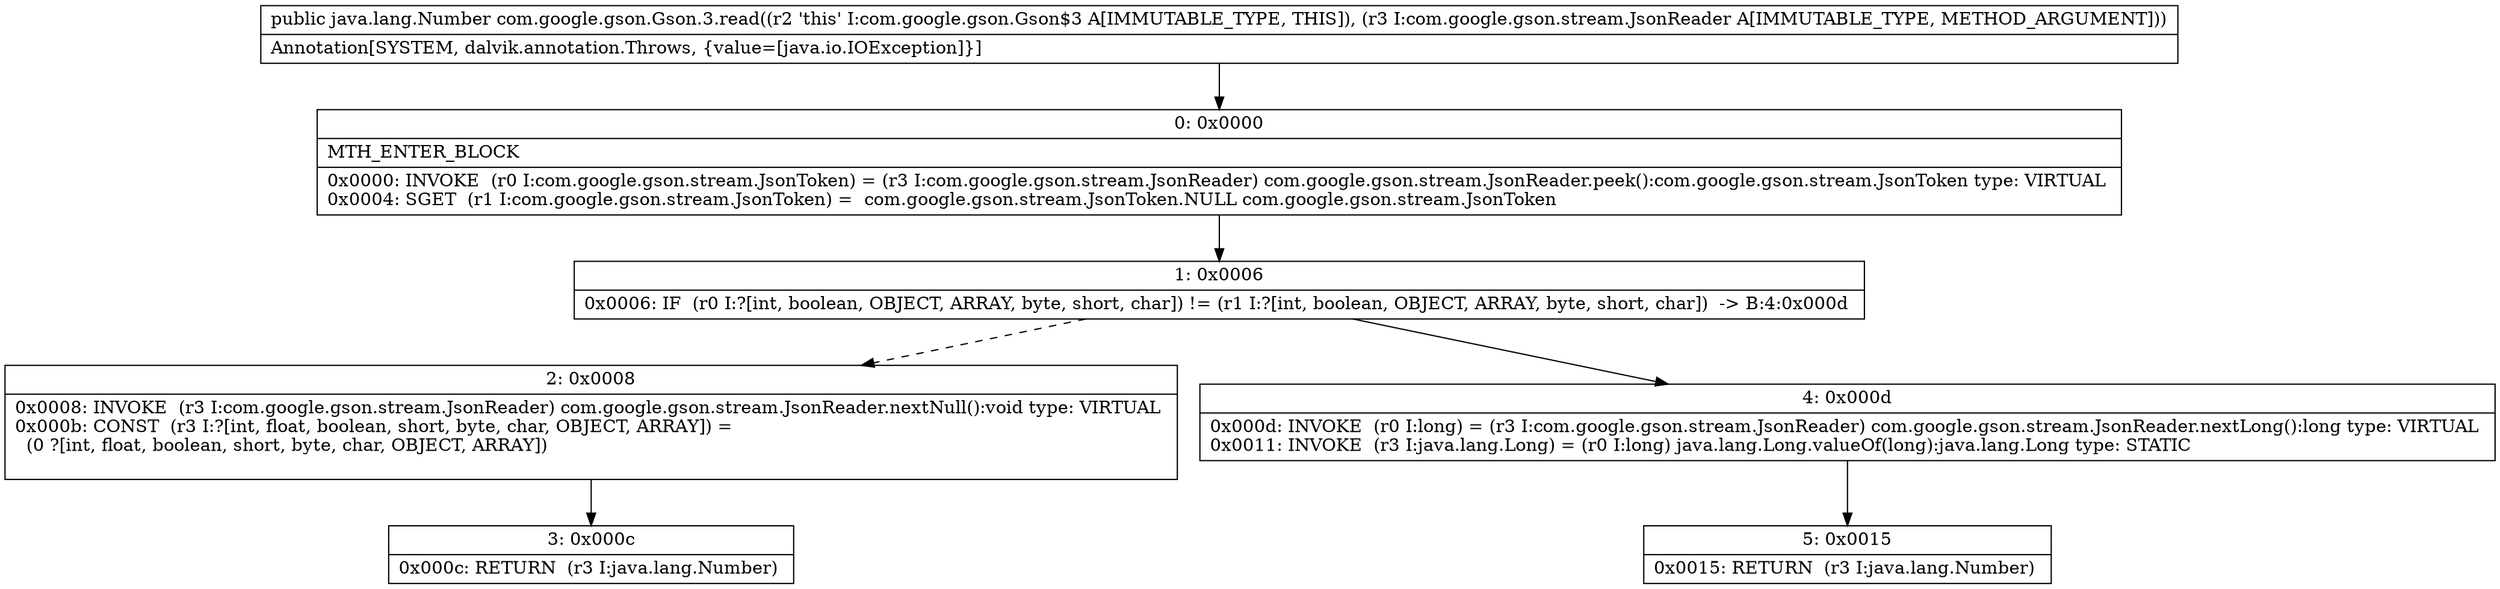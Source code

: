 digraph "CFG forcom.google.gson.Gson.3.read(Lcom\/google\/gson\/stream\/JsonReader;)Ljava\/lang\/Number;" {
Node_0 [shape=record,label="{0\:\ 0x0000|MTH_ENTER_BLOCK\l|0x0000: INVOKE  (r0 I:com.google.gson.stream.JsonToken) = (r3 I:com.google.gson.stream.JsonReader) com.google.gson.stream.JsonReader.peek():com.google.gson.stream.JsonToken type: VIRTUAL \l0x0004: SGET  (r1 I:com.google.gson.stream.JsonToken) =  com.google.gson.stream.JsonToken.NULL com.google.gson.stream.JsonToken \l}"];
Node_1 [shape=record,label="{1\:\ 0x0006|0x0006: IF  (r0 I:?[int, boolean, OBJECT, ARRAY, byte, short, char]) != (r1 I:?[int, boolean, OBJECT, ARRAY, byte, short, char])  \-\> B:4:0x000d \l}"];
Node_2 [shape=record,label="{2\:\ 0x0008|0x0008: INVOKE  (r3 I:com.google.gson.stream.JsonReader) com.google.gson.stream.JsonReader.nextNull():void type: VIRTUAL \l0x000b: CONST  (r3 I:?[int, float, boolean, short, byte, char, OBJECT, ARRAY]) = \l  (0 ?[int, float, boolean, short, byte, char, OBJECT, ARRAY])\l \l}"];
Node_3 [shape=record,label="{3\:\ 0x000c|0x000c: RETURN  (r3 I:java.lang.Number) \l}"];
Node_4 [shape=record,label="{4\:\ 0x000d|0x000d: INVOKE  (r0 I:long) = (r3 I:com.google.gson.stream.JsonReader) com.google.gson.stream.JsonReader.nextLong():long type: VIRTUAL \l0x0011: INVOKE  (r3 I:java.lang.Long) = (r0 I:long) java.lang.Long.valueOf(long):java.lang.Long type: STATIC \l}"];
Node_5 [shape=record,label="{5\:\ 0x0015|0x0015: RETURN  (r3 I:java.lang.Number) \l}"];
MethodNode[shape=record,label="{public java.lang.Number com.google.gson.Gson.3.read((r2 'this' I:com.google.gson.Gson$3 A[IMMUTABLE_TYPE, THIS]), (r3 I:com.google.gson.stream.JsonReader A[IMMUTABLE_TYPE, METHOD_ARGUMENT]))  | Annotation[SYSTEM, dalvik.annotation.Throws, \{value=[java.io.IOException]\}]\l}"];
MethodNode -> Node_0;
Node_0 -> Node_1;
Node_1 -> Node_2[style=dashed];
Node_1 -> Node_4;
Node_2 -> Node_3;
Node_4 -> Node_5;
}


